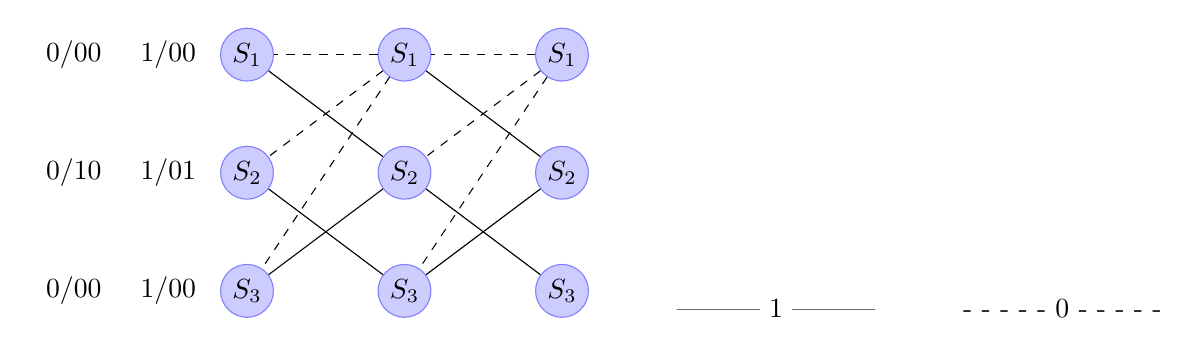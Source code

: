 %CANCELACION
\tikzstyle{state}=[shape=circle,draw=blue!50,fill=blue!20,inner sep=2pt]
\def\desp{1.5}%
\begin{tikzpicture}[]
% 1st column
\draw (0,3*\desp) node[name=s1_1,state] {$S_1$} node[xshift=-2.2cm]{$0/00$}node[xshift=-1cm]{$1/00$};
\draw (0,2*\desp) node[name=s2_1,state] {$S_2$} node[xshift=-2.2cm]{$0/10$}node[xshift=-1cm]{$1/01$};
\draw (0,\desp) node[name=s3_1,state] {$S_3$} node[xshift=-2.2cm]{$0/00$}node[xshift=-1cm]{$1/00$};

% 2nd column

\node[state] (s1_2) at (2,3*\desp) {$S_1$}
    edge[dashed] (s1_1)
    edge[dashed] (s2_1)
    edge[dashed] (s3_1);
\node[state] (s2_2) at (2,2*\desp) {$S_2$}
    edge[thin] (s1_1)
    edge[thin] (s3_1);
\node[state] (s3_2) at (2,\desp) {$S_3$}
    edge[thin] (s2_1);

% 3d column

\node[state] (s1_3) at (4,3*\desp) {$S_1$}
    edge[dashed] (s1_2)
    edge[dashed] (s2_2)
    edge[dashed] (s3_2);
\node[state] (s2_3) at (4,2*\desp) {$S_2$}
    edge[thin] (s1_2)
    edge[thin] (s3_2);
\node[state] (s3_3) at (4,\desp) {$S_3$}
    edge[thin] (s2_2);


\end{tikzpicture}

\hspace{1cm}--------- $1$ ---------

\hspace{1cm}- - - - - $0$ - - - - -
%\line(1,0){2cm}  $1$ \line(1,0){2cm}


% 1 linea continua, 0 linea discontinua
